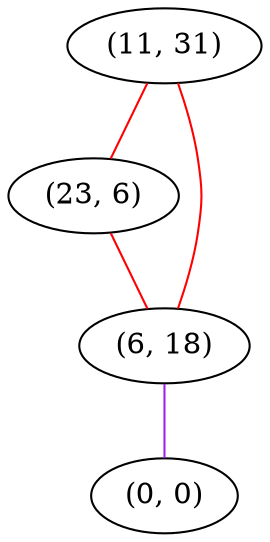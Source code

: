 graph "" {
"(11, 31)";
"(23, 6)";
"(6, 18)";
"(0, 0)";
"(11, 31)" -- "(23, 6)"  [color=red, key=0, weight=1];
"(11, 31)" -- "(6, 18)"  [color=red, key=0, weight=1];
"(23, 6)" -- "(6, 18)"  [color=red, key=0, weight=1];
"(6, 18)" -- "(0, 0)"  [color=purple, key=0, weight=4];
}
